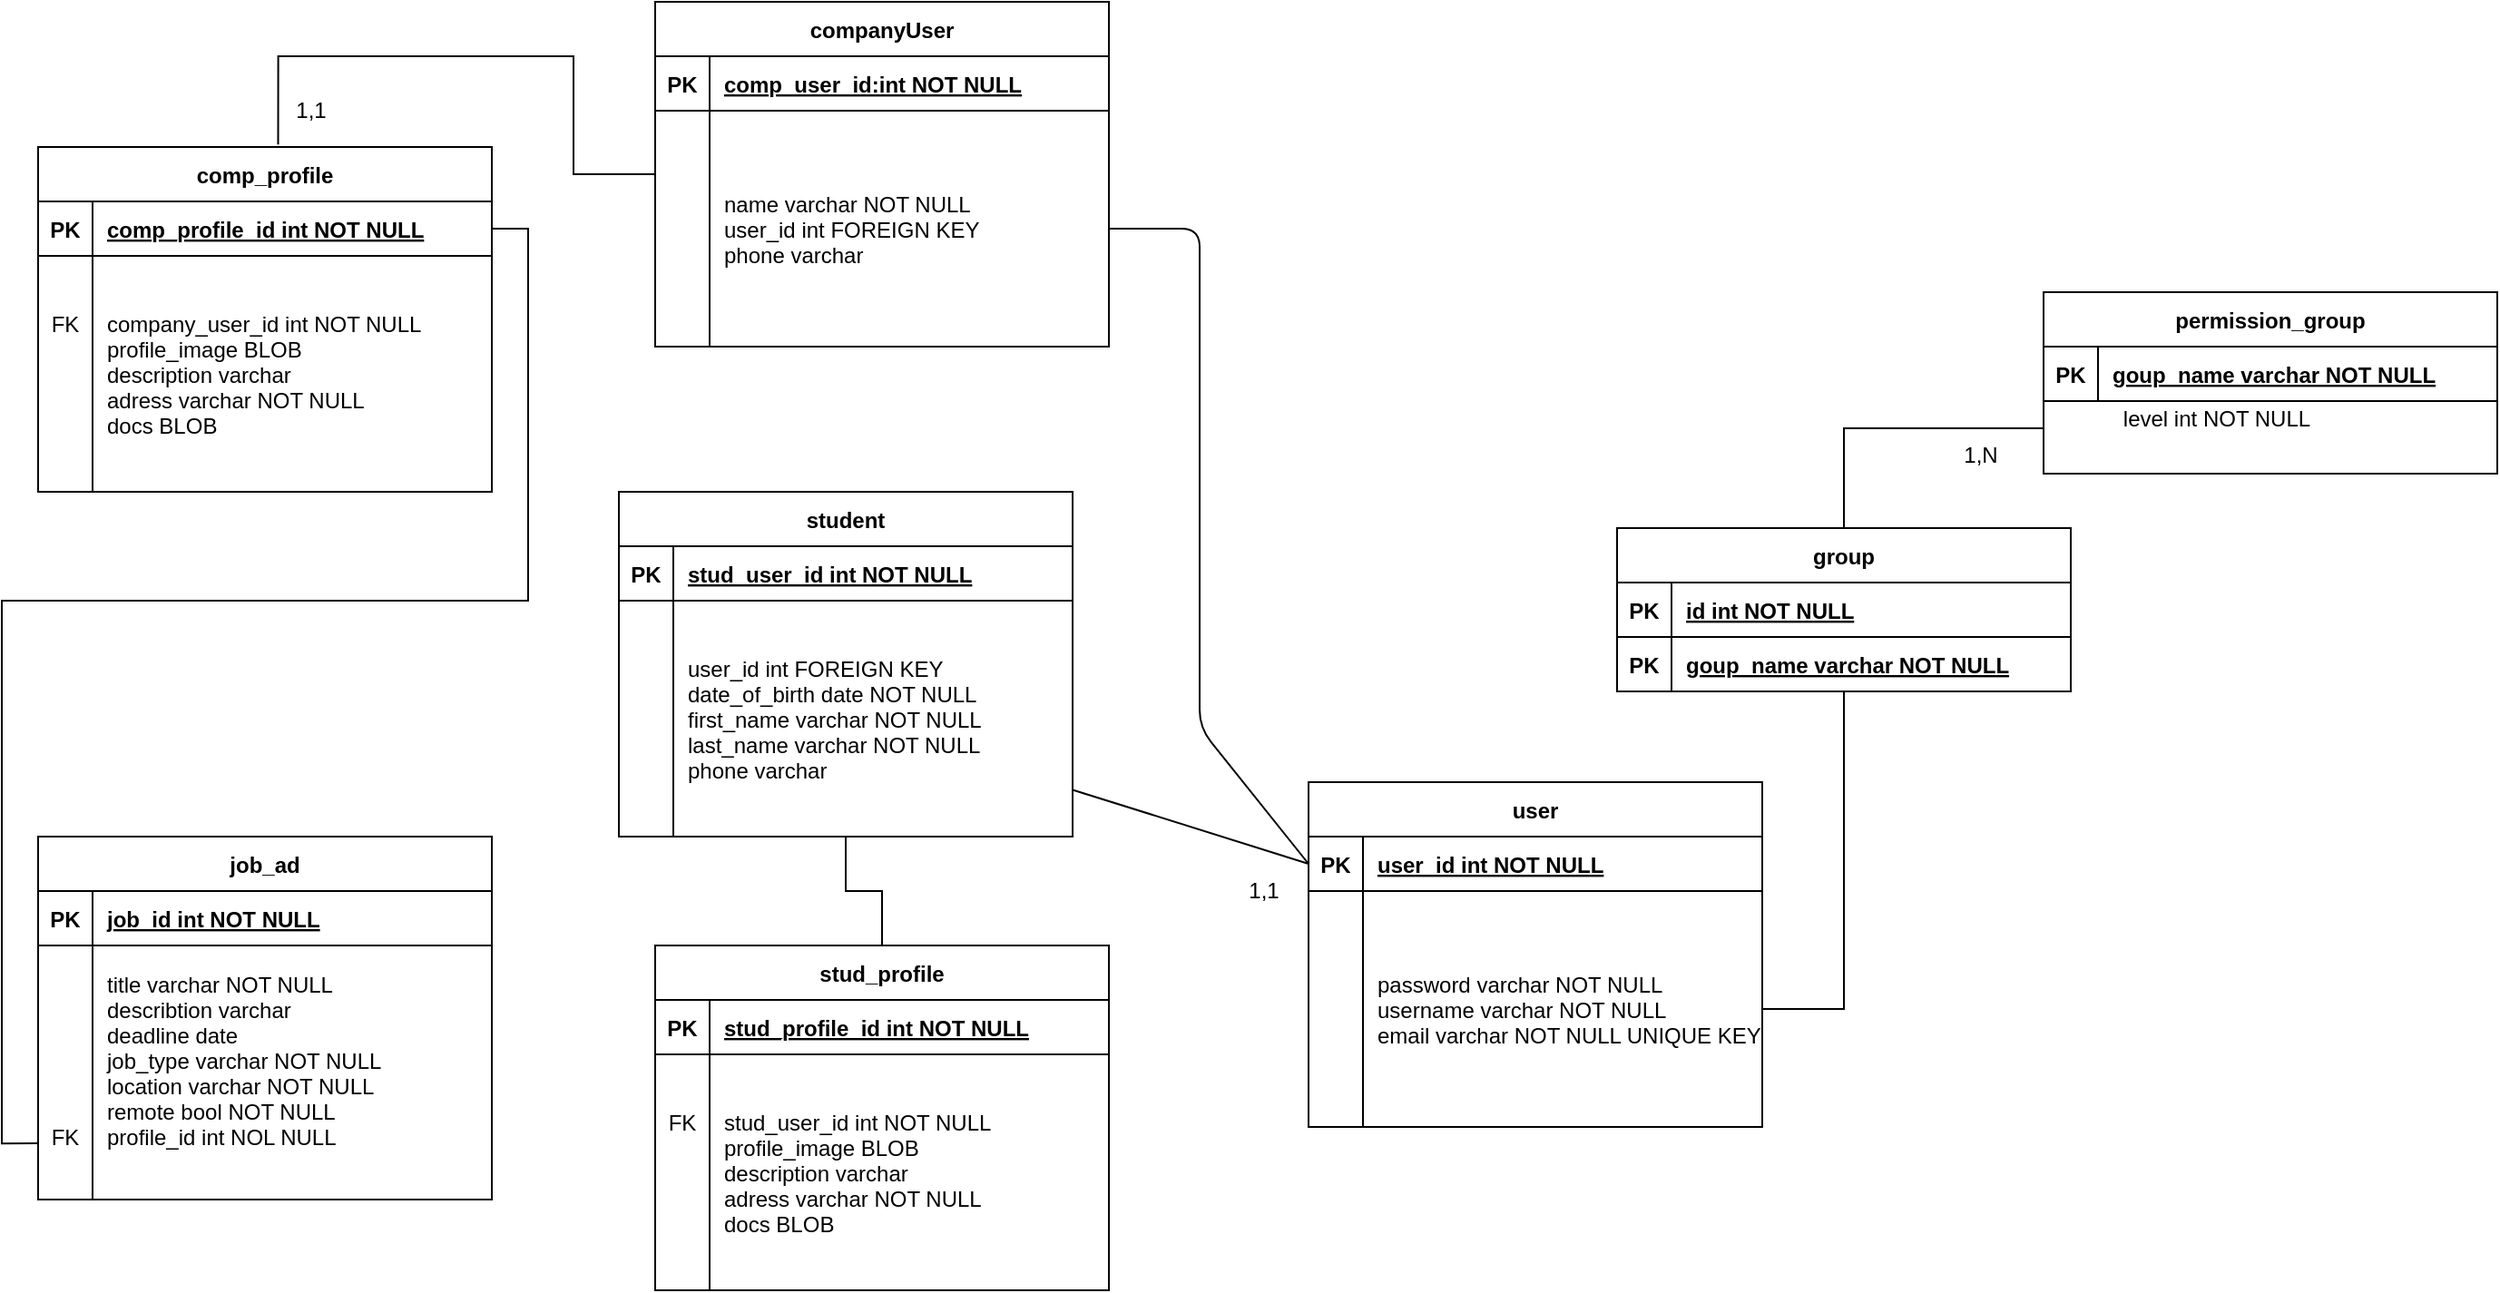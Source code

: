 <mxfile pages="2">
    <diagram id="R2lEEEUBdFMjLlhIrx00" name="Logisch">
        <mxGraphModel dx="2288" dy="626" grid="1" gridSize="10" guides="1" tooltips="1" connect="1" arrows="1" fold="1" page="1" pageScale="1" pageWidth="850" pageHeight="1100" math="0" shadow="0" extFonts="Permanent Marker^https://fonts.googleapis.com/css?family=Permanent+Marker">
            <root>
                <mxCell id="0"/>
                <mxCell id="1" parent="0"/>
                <mxCell id="C-vyLk0tnHw3VtMMgP7b-13" value="permission_group" style="shape=table;startSize=30;container=1;collapsible=1;childLayout=tableLayout;fixedRows=1;rowLines=0;fontStyle=1;align=center;resizeLast=1;" parent="1" vertex="1">
                    <mxGeometry x="475" y="190" width="250" height="100" as="geometry"/>
                </mxCell>
                <mxCell id="C-vyLk0tnHw3VtMMgP7b-14" value="" style="shape=partialRectangle;collapsible=0;dropTarget=0;pointerEvents=0;fillColor=none;points=[[0,0.5],[1,0.5]];portConstraint=eastwest;top=0;left=0;right=0;bottom=1;" parent="C-vyLk0tnHw3VtMMgP7b-13" vertex="1">
                    <mxGeometry y="30" width="250" height="30" as="geometry"/>
                </mxCell>
                <mxCell id="C-vyLk0tnHw3VtMMgP7b-15" value="PK" style="shape=partialRectangle;overflow=hidden;connectable=0;fillColor=none;top=0;left=0;bottom=0;right=0;fontStyle=1;" parent="C-vyLk0tnHw3VtMMgP7b-14" vertex="1">
                    <mxGeometry width="30" height="30" as="geometry">
                        <mxRectangle width="30" height="30" as="alternateBounds"/>
                    </mxGeometry>
                </mxCell>
                <mxCell id="C-vyLk0tnHw3VtMMgP7b-16" value="goup_name varchar NOT NULL" style="shape=partialRectangle;overflow=hidden;connectable=0;fillColor=none;top=0;left=0;bottom=0;right=0;align=left;spacingLeft=6;fontStyle=5;" parent="C-vyLk0tnHw3VtMMgP7b-14" vertex="1">
                    <mxGeometry x="30" width="220" height="30" as="geometry">
                        <mxRectangle width="220" height="30" as="alternateBounds"/>
                    </mxGeometry>
                </mxCell>
                <mxCell id="oCtHquc3aqy1SS7fhUfA-3" value="job_ad" style="shape=table;startSize=30;container=1;collapsible=1;childLayout=tableLayout;fixedRows=1;rowLines=0;fontStyle=1;align=center;resizeLast=1;" parent="1" vertex="1">
                    <mxGeometry x="-630" y="490" width="250" height="200" as="geometry"/>
                </mxCell>
                <mxCell id="oCtHquc3aqy1SS7fhUfA-4" value="" style="shape=partialRectangle;collapsible=0;dropTarget=0;pointerEvents=0;fillColor=none;points=[[0,0.5],[1,0.5]];portConstraint=eastwest;top=0;left=0;right=0;bottom=1;" parent="oCtHquc3aqy1SS7fhUfA-3" vertex="1">
                    <mxGeometry y="30" width="250" height="30" as="geometry"/>
                </mxCell>
                <mxCell id="oCtHquc3aqy1SS7fhUfA-5" value="PK" style="shape=partialRectangle;overflow=hidden;connectable=0;fillColor=none;top=0;left=0;bottom=0;right=0;fontStyle=1;" parent="oCtHquc3aqy1SS7fhUfA-4" vertex="1">
                    <mxGeometry width="30" height="30" as="geometry">
                        <mxRectangle width="30" height="30" as="alternateBounds"/>
                    </mxGeometry>
                </mxCell>
                <mxCell id="oCtHquc3aqy1SS7fhUfA-6" value="job_id int NOT NULL" style="shape=partialRectangle;overflow=hidden;connectable=0;fillColor=none;top=0;left=0;bottom=0;right=0;align=left;spacingLeft=6;fontStyle=5;" parent="oCtHquc3aqy1SS7fhUfA-4" vertex="1">
                    <mxGeometry x="30" width="220" height="30" as="geometry">
                        <mxRectangle width="220" height="30" as="alternateBounds"/>
                    </mxGeometry>
                </mxCell>
                <mxCell id="oCtHquc3aqy1SS7fhUfA-7" value="" style="shape=partialRectangle;collapsible=0;dropTarget=0;pointerEvents=0;fillColor=none;points=[[0,0.5],[1,0.5]];portConstraint=eastwest;top=0;left=0;right=0;bottom=0;" parent="oCtHquc3aqy1SS7fhUfA-3" vertex="1">
                    <mxGeometry y="60" width="250" height="140" as="geometry"/>
                </mxCell>
                <mxCell id="oCtHquc3aqy1SS7fhUfA-8" value="&#10;&#10;&#10;&#10;&#10;FK" style="shape=partialRectangle;overflow=hidden;connectable=0;fillColor=none;top=0;left=0;bottom=0;right=0;" parent="oCtHquc3aqy1SS7fhUfA-7" vertex="1">
                    <mxGeometry width="30" height="140" as="geometry">
                        <mxRectangle width="30" height="140" as="alternateBounds"/>
                    </mxGeometry>
                </mxCell>
                <mxCell id="oCtHquc3aqy1SS7fhUfA-9" value="title varchar NOT NULL&#10;describtion varchar&#10;deadline date&#10;job_type varchar NOT NULL&#10;location varchar NOT NULL&#10;remote bool NOT NULL&#10;profile_id int NOL NULL&#10;" style="shape=partialRectangle;overflow=hidden;connectable=0;fillColor=none;top=0;left=0;bottom=0;right=0;align=left;spacingLeft=6;" parent="oCtHquc3aqy1SS7fhUfA-7" vertex="1">
                    <mxGeometry x="30" width="220" height="140" as="geometry">
                        <mxRectangle width="220" height="140" as="alternateBounds"/>
                    </mxGeometry>
                </mxCell>
                <mxCell id="oCtHquc3aqy1SS7fhUfA-12" value="comp_profile" style="shape=table;startSize=30;container=1;collapsible=1;childLayout=tableLayout;fixedRows=1;rowLines=0;fontStyle=1;align=center;resizeLast=1;" parent="1" vertex="1">
                    <mxGeometry x="-630" y="110" width="250" height="190" as="geometry"/>
                </mxCell>
                <mxCell id="oCtHquc3aqy1SS7fhUfA-13" value="" style="shape=partialRectangle;collapsible=0;dropTarget=0;pointerEvents=0;fillColor=none;points=[[0,0.5],[1,0.5]];portConstraint=eastwest;top=0;left=0;right=0;bottom=1;" parent="oCtHquc3aqy1SS7fhUfA-12" vertex="1">
                    <mxGeometry y="30" width="250" height="30" as="geometry"/>
                </mxCell>
                <mxCell id="oCtHquc3aqy1SS7fhUfA-14" value="PK" style="shape=partialRectangle;overflow=hidden;connectable=0;fillColor=none;top=0;left=0;bottom=0;right=0;fontStyle=1;" parent="oCtHquc3aqy1SS7fhUfA-13" vertex="1">
                    <mxGeometry width="30" height="30" as="geometry">
                        <mxRectangle width="30" height="30" as="alternateBounds"/>
                    </mxGeometry>
                </mxCell>
                <mxCell id="oCtHquc3aqy1SS7fhUfA-15" value="comp_profile_id int NOT NULL" style="shape=partialRectangle;overflow=hidden;connectable=0;fillColor=none;top=0;left=0;bottom=0;right=0;align=left;spacingLeft=6;fontStyle=5;" parent="oCtHquc3aqy1SS7fhUfA-13" vertex="1">
                    <mxGeometry x="30" width="220" height="30" as="geometry">
                        <mxRectangle width="220" height="30" as="alternateBounds"/>
                    </mxGeometry>
                </mxCell>
                <mxCell id="oCtHquc3aqy1SS7fhUfA-16" value="" style="shape=partialRectangle;collapsible=0;dropTarget=0;pointerEvents=0;fillColor=none;points=[[0,0.5],[1,0.5]];portConstraint=eastwest;top=0;left=0;right=0;bottom=0;" parent="oCtHquc3aqy1SS7fhUfA-12" vertex="1">
                    <mxGeometry y="60" width="250" height="130" as="geometry"/>
                </mxCell>
                <mxCell id="oCtHquc3aqy1SS7fhUfA-17" value="FK&#10;&#10;&#10;&#10;" style="shape=partialRectangle;overflow=hidden;connectable=0;fillColor=none;top=0;left=0;bottom=0;right=0;" parent="oCtHquc3aqy1SS7fhUfA-16" vertex="1">
                    <mxGeometry width="30" height="130" as="geometry">
                        <mxRectangle width="30" height="130" as="alternateBounds"/>
                    </mxGeometry>
                </mxCell>
                <mxCell id="oCtHquc3aqy1SS7fhUfA-18" value="company_user_id int NOT NULL&#10;profile_image BLOB&#10;description varchar &#10;adress varchar NOT NULL&#10;docs BLOB" style="shape=partialRectangle;overflow=hidden;connectable=0;fillColor=none;top=0;left=0;bottom=0;right=0;align=left;spacingLeft=6;fontStyle=0" parent="oCtHquc3aqy1SS7fhUfA-16" vertex="1">
                    <mxGeometry x="30" width="220" height="130" as="geometry">
                        <mxRectangle width="220" height="130" as="alternateBounds"/>
                    </mxGeometry>
                </mxCell>
                <mxCell id="oCtHquc3aqy1SS7fhUfA-36" style="edgeStyle=orthogonalEdgeStyle;rounded=0;orthogonalLoop=1;jettySize=auto;html=1;entryX=-0.002;entryY=0.779;entryDx=0;entryDy=0;entryPerimeter=0;startArrow=none;startFill=0;endArrow=none;endFill=0;exitX=1;exitY=0.5;exitDx=0;exitDy=0;" parent="1" source="oCtHquc3aqy1SS7fhUfA-13" target="oCtHquc3aqy1SS7fhUfA-7" edge="1">
                    <mxGeometry relative="1" as="geometry"/>
                </mxCell>
                <mxCell id="5" value="level int NOT NULL" style="text;html=1;align=center;verticalAlign=middle;resizable=0;points=[];autosize=1;strokeColor=none;fillColor=none;" parent="1" vertex="1">
                    <mxGeometry x="510" y="250" width="120" height="20" as="geometry"/>
                </mxCell>
                <mxCell id="39" style="edgeStyle=orthogonalEdgeStyle;rounded=0;orthogonalLoop=1;jettySize=auto;html=1;endArrow=none;endFill=0;" parent="1" source="6" target="20" edge="1">
                    <mxGeometry relative="1" as="geometry"/>
                </mxCell>
                <mxCell id="6" value="student" style="shape=table;startSize=30;container=1;collapsible=1;childLayout=tableLayout;fixedRows=1;rowLines=0;fontStyle=1;align=center;resizeLast=1;" parent="1" vertex="1">
                    <mxGeometry x="-310" y="300" width="250" height="190" as="geometry"/>
                </mxCell>
                <mxCell id="7" value="" style="shape=partialRectangle;collapsible=0;dropTarget=0;pointerEvents=0;fillColor=none;points=[[0,0.5],[1,0.5]];portConstraint=eastwest;top=0;left=0;right=0;bottom=1;" parent="6" vertex="1">
                    <mxGeometry y="30" width="250" height="30" as="geometry"/>
                </mxCell>
                <mxCell id="8" value="PK" style="shape=partialRectangle;overflow=hidden;connectable=0;fillColor=none;top=0;left=0;bottom=0;right=0;fontStyle=1;" parent="7" vertex="1">
                    <mxGeometry width="30" height="30" as="geometry">
                        <mxRectangle width="30" height="30" as="alternateBounds"/>
                    </mxGeometry>
                </mxCell>
                <mxCell id="9" value="stud_user_id int NOT NULL" style="shape=partialRectangle;overflow=hidden;connectable=0;fillColor=none;top=0;left=0;bottom=0;right=0;align=left;spacingLeft=6;fontStyle=5;" parent="7" vertex="1">
                    <mxGeometry x="30" width="220" height="30" as="geometry">
                        <mxRectangle width="220" height="30" as="alternateBounds"/>
                    </mxGeometry>
                </mxCell>
                <mxCell id="10" value="" style="shape=partialRectangle;collapsible=0;dropTarget=0;pointerEvents=0;fillColor=none;points=[[0,0.5],[1,0.5]];portConstraint=eastwest;top=0;left=0;right=0;bottom=0;" parent="6" vertex="1">
                    <mxGeometry y="60" width="250" height="130" as="geometry"/>
                </mxCell>
                <mxCell id="11" value="" style="shape=partialRectangle;overflow=hidden;connectable=0;fillColor=none;top=0;left=0;bottom=0;right=0;" parent="10" vertex="1">
                    <mxGeometry width="30" height="130" as="geometry">
                        <mxRectangle width="30" height="130" as="alternateBounds"/>
                    </mxGeometry>
                </mxCell>
                <mxCell id="12" value="user_id int FOREIGN KEY&#10;date_of_birth date NOT NULL&#10;first_name varchar NOT NULL&#10;last_name varchar NOT NULL&#10;phone varchar" style="shape=partialRectangle;overflow=hidden;connectable=0;fillColor=none;top=0;left=0;bottom=0;right=0;align=left;spacingLeft=6;" parent="10" vertex="1">
                    <mxGeometry x="30" width="220" height="130" as="geometry">
                        <mxRectangle width="220" height="130" as="alternateBounds"/>
                    </mxGeometry>
                </mxCell>
                <mxCell id="40" style="edgeStyle=orthogonalEdgeStyle;rounded=0;orthogonalLoop=1;jettySize=auto;html=1;entryX=0.529;entryY=-0.007;entryDx=0;entryDy=0;entryPerimeter=0;endArrow=none;endFill=0;" parent="1" source="13" target="oCtHquc3aqy1SS7fhUfA-12" edge="1">
                    <mxGeometry relative="1" as="geometry">
                        <Array as="points">
                            <mxPoint x="-335" y="125"/>
                            <mxPoint x="-335" y="60"/>
                            <mxPoint x="-498" y="60"/>
                        </Array>
                    </mxGeometry>
                </mxCell>
                <mxCell id="13" value="companyUser" style="shape=table;startSize=30;container=1;collapsible=1;childLayout=tableLayout;fixedRows=1;rowLines=0;fontStyle=1;align=center;resizeLast=1;" parent="1" vertex="1">
                    <mxGeometry x="-290" y="30" width="250" height="190" as="geometry"/>
                </mxCell>
                <mxCell id="14" value="" style="shape=partialRectangle;collapsible=0;dropTarget=0;pointerEvents=0;fillColor=none;points=[[0,0.5],[1,0.5]];portConstraint=eastwest;top=0;left=0;right=0;bottom=1;" parent="13" vertex="1">
                    <mxGeometry y="30" width="250" height="30" as="geometry"/>
                </mxCell>
                <mxCell id="15" value="PK" style="shape=partialRectangle;overflow=hidden;connectable=0;fillColor=none;top=0;left=0;bottom=0;right=0;fontStyle=1;" parent="14" vertex="1">
                    <mxGeometry width="30" height="30" as="geometry">
                        <mxRectangle width="30" height="30" as="alternateBounds"/>
                    </mxGeometry>
                </mxCell>
                <mxCell id="16" value="comp_user_id:int NOT NULL" style="shape=partialRectangle;overflow=hidden;connectable=0;fillColor=none;top=0;left=0;bottom=0;right=0;align=left;spacingLeft=6;fontStyle=5;" parent="14" vertex="1">
                    <mxGeometry x="30" width="220" height="30" as="geometry">
                        <mxRectangle width="220" height="30" as="alternateBounds"/>
                    </mxGeometry>
                </mxCell>
                <mxCell id="17" value="" style="shape=partialRectangle;collapsible=0;dropTarget=0;pointerEvents=0;fillColor=none;points=[[0,0.5],[1,0.5]];portConstraint=eastwest;top=0;left=0;right=0;bottom=0;" parent="13" vertex="1">
                    <mxGeometry y="60" width="250" height="130" as="geometry"/>
                </mxCell>
                <mxCell id="18" value="" style="shape=partialRectangle;overflow=hidden;connectable=0;fillColor=none;top=0;left=0;bottom=0;right=0;" parent="17" vertex="1">
                    <mxGeometry width="30" height="130" as="geometry">
                        <mxRectangle width="30" height="130" as="alternateBounds"/>
                    </mxGeometry>
                </mxCell>
                <mxCell id="19" value="name varchar NOT NULL&#10;user_id int FOREIGN KEY&#10;phone varchar" style="shape=partialRectangle;overflow=hidden;connectable=0;fillColor=none;top=0;left=0;bottom=0;right=0;align=left;spacingLeft=6;" parent="17" vertex="1">
                    <mxGeometry x="30" width="220" height="130" as="geometry">
                        <mxRectangle width="220" height="130" as="alternateBounds"/>
                    </mxGeometry>
                </mxCell>
                <mxCell id="20" value="stud_profile" style="shape=table;startSize=30;container=1;collapsible=1;childLayout=tableLayout;fixedRows=1;rowLines=0;fontStyle=1;align=center;resizeLast=1;" parent="1" vertex="1">
                    <mxGeometry x="-290" y="550" width="250" height="190" as="geometry"/>
                </mxCell>
                <mxCell id="21" value="" style="shape=partialRectangle;collapsible=0;dropTarget=0;pointerEvents=0;fillColor=none;points=[[0,0.5],[1,0.5]];portConstraint=eastwest;top=0;left=0;right=0;bottom=1;" parent="20" vertex="1">
                    <mxGeometry y="30" width="250" height="30" as="geometry"/>
                </mxCell>
                <mxCell id="22" value="PK" style="shape=partialRectangle;overflow=hidden;connectable=0;fillColor=none;top=0;left=0;bottom=0;right=0;fontStyle=1;" parent="21" vertex="1">
                    <mxGeometry width="30" height="30" as="geometry">
                        <mxRectangle width="30" height="30" as="alternateBounds"/>
                    </mxGeometry>
                </mxCell>
                <mxCell id="23" value="stud_profile_id int NOT NULL" style="shape=partialRectangle;overflow=hidden;connectable=0;fillColor=none;top=0;left=0;bottom=0;right=0;align=left;spacingLeft=6;fontStyle=5;" parent="21" vertex="1">
                    <mxGeometry x="30" width="220" height="30" as="geometry">
                        <mxRectangle width="220" height="30" as="alternateBounds"/>
                    </mxGeometry>
                </mxCell>
                <mxCell id="24" value="" style="shape=partialRectangle;collapsible=0;dropTarget=0;pointerEvents=0;fillColor=none;points=[[0,0.5],[1,0.5]];portConstraint=eastwest;top=0;left=0;right=0;bottom=0;" parent="20" vertex="1">
                    <mxGeometry y="60" width="250" height="130" as="geometry"/>
                </mxCell>
                <mxCell id="25" value="FK&#10;&#10;&#10;&#10;" style="shape=partialRectangle;overflow=hidden;connectable=0;fillColor=none;top=0;left=0;bottom=0;right=0;" parent="24" vertex="1">
                    <mxGeometry width="30" height="130" as="geometry">
                        <mxRectangle width="30" height="130" as="alternateBounds"/>
                    </mxGeometry>
                </mxCell>
                <mxCell id="26" value="stud_user_id int NOT NULL&#10;profile_image BLOB&#10;description varchar &#10;adress varchar NOT NULL&#10;docs BLOB" style="shape=partialRectangle;overflow=hidden;connectable=0;fillColor=none;top=0;left=0;bottom=0;right=0;align=left;spacingLeft=6;" parent="24" vertex="1">
                    <mxGeometry x="30" width="220" height="130" as="geometry">
                        <mxRectangle width="220" height="130" as="alternateBounds"/>
                    </mxGeometry>
                </mxCell>
                <mxCell id="35" style="edgeStyle=orthogonalEdgeStyle;rounded=0;orthogonalLoop=1;jettySize=auto;html=1;entryX=0;entryY=0.75;entryDx=0;entryDy=0;endArrow=none;endFill=0;" parent="1" source="27" target="C-vyLk0tnHw3VtMMgP7b-13" edge="1">
                    <mxGeometry relative="1" as="geometry"/>
                </mxCell>
                <mxCell id="36" style="edgeStyle=orthogonalEdgeStyle;rounded=0;orthogonalLoop=1;jettySize=auto;html=1;endArrow=none;endFill=0;entryX=1;entryY=0.5;entryDx=0;entryDy=0;" parent="1" source="27" target="y5CUCEXgKgvH5bJ2dIs5-45" edge="1">
                    <mxGeometry relative="1" as="geometry"/>
                </mxCell>
                <mxCell id="27" value="group" style="shape=table;startSize=30;container=1;collapsible=1;childLayout=tableLayout;fixedRows=1;rowLines=0;fontStyle=1;align=center;resizeLast=1;" parent="1" vertex="1">
                    <mxGeometry x="240" y="320" width="250" height="90" as="geometry"/>
                </mxCell>
                <mxCell id="28" value="" style="shape=partialRectangle;collapsible=0;dropTarget=0;pointerEvents=0;fillColor=none;points=[[0,0.5],[1,0.5]];portConstraint=eastwest;top=0;left=0;right=0;bottom=1;" parent="27" vertex="1">
                    <mxGeometry y="30" width="250" height="30" as="geometry"/>
                </mxCell>
                <mxCell id="29" value="PK" style="shape=partialRectangle;overflow=hidden;connectable=0;fillColor=none;top=0;left=0;bottom=0;right=0;fontStyle=1;" parent="28" vertex="1">
                    <mxGeometry width="30" height="30" as="geometry">
                        <mxRectangle width="30" height="30" as="alternateBounds"/>
                    </mxGeometry>
                </mxCell>
                <mxCell id="30" value="id int NOT NULL" style="shape=partialRectangle;overflow=hidden;connectable=0;fillColor=none;top=0;left=0;bottom=0;right=0;align=left;spacingLeft=6;fontStyle=5;" parent="28" vertex="1">
                    <mxGeometry x="30" width="220" height="30" as="geometry">
                        <mxRectangle width="220" height="30" as="alternateBounds"/>
                    </mxGeometry>
                </mxCell>
                <mxCell id="31" value="" style="shape=partialRectangle;collapsible=0;dropTarget=0;pointerEvents=0;fillColor=none;points=[[0,0.5],[1,0.5]];portConstraint=eastwest;top=0;left=0;right=0;bottom=0;" parent="27" vertex="1">
                    <mxGeometry y="60" width="250" height="30" as="geometry"/>
                </mxCell>
                <mxCell id="32" value="PK" style="shape=partialRectangle;overflow=hidden;connectable=0;fillColor=none;top=0;left=0;bottom=0;right=0;fontStyle=1" parent="31" vertex="1">
                    <mxGeometry width="30" height="30" as="geometry">
                        <mxRectangle width="30" height="30" as="alternateBounds"/>
                    </mxGeometry>
                </mxCell>
                <mxCell id="33" value="goup_name varchar NOT NULL" style="shape=partialRectangle;overflow=hidden;connectable=0;fillColor=none;top=0;left=0;bottom=0;right=0;align=left;spacingLeft=6;fontStyle=5" parent="31" vertex="1">
                    <mxGeometry x="30" width="220" height="30" as="geometry">
                        <mxRectangle width="220" height="30" as="alternateBounds"/>
                    </mxGeometry>
                </mxCell>
                <mxCell id="37" value="1,1" style="text;html=1;align=center;verticalAlign=middle;resizable=0;points=[];autosize=1;strokeColor=none;fillColor=none;" parent="1" vertex="1">
                    <mxGeometry x="30" y="510" width="30" height="20" as="geometry"/>
                </mxCell>
                <mxCell id="38" value="1,N" style="text;html=1;align=center;verticalAlign=middle;resizable=0;points=[];autosize=1;strokeColor=none;fillColor=none;" parent="1" vertex="1">
                    <mxGeometry x="425" y="270" width="30" height="20" as="geometry"/>
                </mxCell>
                <mxCell id="y5CUCEXgKgvH5bJ2dIs5-40" value="1,1" style="text;html=1;align=center;verticalAlign=middle;resizable=0;points=[];autosize=1;strokeColor=none;fillColor=none;" vertex="1" parent="1">
                    <mxGeometry x="-495" y="80" width="30" height="20" as="geometry"/>
                </mxCell>
                <mxCell id="y5CUCEXgKgvH5bJ2dIs5-41" value="user" style="shape=table;startSize=30;container=1;collapsible=1;childLayout=tableLayout;fixedRows=1;rowLines=0;fontStyle=1;align=center;resizeLast=1;" vertex="1" parent="1">
                    <mxGeometry x="70" y="460" width="250" height="190" as="geometry"/>
                </mxCell>
                <mxCell id="y5CUCEXgKgvH5bJ2dIs5-42" value="" style="shape=partialRectangle;collapsible=0;dropTarget=0;pointerEvents=0;fillColor=none;points=[[0,0.5],[1,0.5]];portConstraint=eastwest;top=0;left=0;right=0;bottom=1;" vertex="1" parent="y5CUCEXgKgvH5bJ2dIs5-41">
                    <mxGeometry y="30" width="250" height="30" as="geometry"/>
                </mxCell>
                <mxCell id="y5CUCEXgKgvH5bJ2dIs5-43" value="PK" style="shape=partialRectangle;overflow=hidden;connectable=0;fillColor=none;top=0;left=0;bottom=0;right=0;fontStyle=1;" vertex="1" parent="y5CUCEXgKgvH5bJ2dIs5-42">
                    <mxGeometry width="30" height="30" as="geometry">
                        <mxRectangle width="30" height="30" as="alternateBounds"/>
                    </mxGeometry>
                </mxCell>
                <mxCell id="y5CUCEXgKgvH5bJ2dIs5-44" value="user_id int NOT NULL" style="shape=partialRectangle;overflow=hidden;connectable=0;fillColor=none;top=0;left=0;bottom=0;right=0;align=left;spacingLeft=6;fontStyle=5;" vertex="1" parent="y5CUCEXgKgvH5bJ2dIs5-42">
                    <mxGeometry x="30" width="220" height="30" as="geometry">
                        <mxRectangle width="220" height="30" as="alternateBounds"/>
                    </mxGeometry>
                </mxCell>
                <mxCell id="y5CUCEXgKgvH5bJ2dIs5-45" value="" style="shape=partialRectangle;collapsible=0;dropTarget=0;pointerEvents=0;fillColor=none;points=[[0,0.5],[1,0.5]];portConstraint=eastwest;top=0;left=0;right=0;bottom=0;" vertex="1" parent="y5CUCEXgKgvH5bJ2dIs5-41">
                    <mxGeometry y="60" width="250" height="130" as="geometry"/>
                </mxCell>
                <mxCell id="y5CUCEXgKgvH5bJ2dIs5-46" value="" style="shape=partialRectangle;overflow=hidden;connectable=0;fillColor=none;top=0;left=0;bottom=0;right=0;" vertex="1" parent="y5CUCEXgKgvH5bJ2dIs5-45">
                    <mxGeometry width="30" height="130" as="geometry">
                        <mxRectangle width="30" height="130" as="alternateBounds"/>
                    </mxGeometry>
                </mxCell>
                <mxCell id="y5CUCEXgKgvH5bJ2dIs5-47" value="password varchar NOT NULL&#10;username varchar NOT NULL&#10;email varchar NOT NULL UNIQUE KEY" style="shape=partialRectangle;overflow=hidden;connectable=0;fillColor=none;top=0;left=0;bottom=0;right=0;align=left;spacingLeft=6;" vertex="1" parent="y5CUCEXgKgvH5bJ2dIs5-45">
                    <mxGeometry x="30" width="220" height="130" as="geometry">
                        <mxRectangle width="220" height="130" as="alternateBounds"/>
                    </mxGeometry>
                </mxCell>
                <mxCell id="y5CUCEXgKgvH5bJ2dIs5-49" style="edgeStyle=none;html=1;entryX=0;entryY=0.5;entryDx=0;entryDy=0;endArrow=none;endFill=0;" edge="1" parent="1" source="10" target="y5CUCEXgKgvH5bJ2dIs5-42">
                    <mxGeometry relative="1" as="geometry"/>
                </mxCell>
                <mxCell id="y5CUCEXgKgvH5bJ2dIs5-50" style="edgeStyle=none;html=1;entryX=0;entryY=0.5;entryDx=0;entryDy=0;endArrow=none;endFill=0;exitX=1;exitY=0.5;exitDx=0;exitDy=0;" edge="1" parent="1" source="17" target="y5CUCEXgKgvH5bJ2dIs5-42">
                    <mxGeometry relative="1" as="geometry">
                        <Array as="points">
                            <mxPoint x="10" y="155"/>
                            <mxPoint x="10" y="430"/>
                        </Array>
                    </mxGeometry>
                </mxCell>
            </root>
        </mxGraphModel>
    </diagram>
    <diagram id="V4uwi5X2ksBb3gP0lLI-" name="Semantisch">
        <mxGraphModel dx="1726" dy="751" grid="1" gridSize="10" guides="1" tooltips="1" connect="1" arrows="1" fold="1" page="1" pageScale="1" pageWidth="850" pageHeight="1100" math="0" shadow="0">
            <root>
                <mxCell id="nWNUjF1E9qa1LFOPbgsn-0"/>
                <mxCell id="nWNUjF1E9qa1LFOPbgsn-1" parent="nWNUjF1E9qa1LFOPbgsn-0"/>
                <mxCell id="nWNUjF1E9qa1LFOPbgsn-2" style="edgeStyle=orthogonalEdgeStyle;rounded=0;orthogonalLoop=1;jettySize=auto;html=1;entryX=0;entryY=0.25;entryDx=0;entryDy=0;fontSize=12;endArrow=none;endFill=0;" parent="nWNUjF1E9qa1LFOPbgsn-1" source="nWNUjF1E9qa1LFOPbgsn-3" target="nWNUjF1E9qa1LFOPbgsn-23" edge="1">
                    <mxGeometry relative="1" as="geometry"/>
                </mxCell>
                <mxCell id="nWNUjF1E9qa1LFOPbgsn-3" value="hat_PermissionGroup" style="shape=rhombus;perimeter=rhombusPerimeter;whiteSpace=wrap;html=1;align=center;" parent="nWNUjF1E9qa1LFOPbgsn-1" vertex="1">
                    <mxGeometry x="600" y="280" width="160" height="60" as="geometry"/>
                </mxCell>
                <mxCell id="nWNUjF1E9qa1LFOPbgsn-4" style="edgeStyle=orthogonalEdgeStyle;rounded=0;orthogonalLoop=1;jettySize=auto;html=1;entryX=0;entryY=0.5;entryDx=0;entryDy=0;fontSize=12;endArrow=none;endFill=0;" parent="nWNUjF1E9qa1LFOPbgsn-1" source="nWNUjF1E9qa1LFOPbgsn-5" target="nWNUjF1E9qa1LFOPbgsn-27" edge="1">
                    <mxGeometry relative="1" as="geometry"/>
                </mxCell>
                <mxCell id="nWNUjF1E9qa1LFOPbgsn-5" value="User" style="swimlane;fontStyle=0;childLayout=stackLayout;horizontal=1;startSize=26;horizontalStack=0;resizeParent=1;resizeParentMax=0;resizeLast=0;collapsible=1;marginBottom=0;align=center;fontSize=14;" parent="nWNUjF1E9qa1LFOPbgsn-1" vertex="1">
                    <mxGeometry x="380" y="220" width="160" height="296" as="geometry"/>
                </mxCell>
                <mxCell id="nWNUjF1E9qa1LFOPbgsn-6" value="user_id: int" style="text;strokeColor=none;fillColor=none;spacingLeft=4;spacingRight=4;overflow=hidden;rotatable=0;points=[[0,0.5],[1,0.5]];portConstraint=eastwest;fontSize=12;fontStyle=4" parent="nWNUjF1E9qa1LFOPbgsn-5" vertex="1">
                    <mxGeometry y="26" width="160" height="30" as="geometry"/>
                </mxCell>
                <mxCell id="nWNUjF1E9qa1LFOPbgsn-7" value="date_of_birth: date" style="text;strokeColor=none;fillColor=none;spacingLeft=4;spacingRight=4;overflow=hidden;rotatable=0;points=[[0,0.5],[1,0.5]];portConstraint=eastwest;fontSize=12;" parent="nWNUjF1E9qa1LFOPbgsn-5" vertex="1">
                    <mxGeometry y="56" width="160" height="30" as="geometry"/>
                </mxCell>
                <mxCell id="nWNUjF1E9qa1LFOPbgsn-8" value="first_name: varchar&#10;" style="text;strokeColor=none;fillColor=none;spacingLeft=4;spacingRight=4;overflow=hidden;rotatable=0;points=[[0,0.5],[1,0.5]];portConstraint=eastwest;fontSize=12;" parent="nWNUjF1E9qa1LFOPbgsn-5" vertex="1">
                    <mxGeometry y="86" width="160" height="30" as="geometry"/>
                </mxCell>
                <mxCell id="nWNUjF1E9qa1LFOPbgsn-9" value="last_name: varchar&#10;" style="text;strokeColor=none;fillColor=none;spacingLeft=4;spacingRight=4;overflow=hidden;rotatable=0;points=[[0,0.5],[1,0.5]];portConstraint=eastwest;fontSize=12;" parent="nWNUjF1E9qa1LFOPbgsn-5" vertex="1">
                    <mxGeometry y="116" width="160" height="30" as="geometry"/>
                </mxCell>
                <mxCell id="nWNUjF1E9qa1LFOPbgsn-10" value="email: varchar" style="text;strokeColor=none;fillColor=none;spacingLeft=4;spacingRight=4;overflow=hidden;rotatable=0;points=[[0,0.5],[1,0.5]];portConstraint=eastwest;fontSize=12;" parent="nWNUjF1E9qa1LFOPbgsn-5" vertex="1">
                    <mxGeometry y="146" width="160" height="30" as="geometry"/>
                </mxCell>
                <mxCell id="nWNUjF1E9qa1LFOPbgsn-11" value="occupation: varchar" style="text;strokeColor=none;fillColor=none;spacingLeft=4;spacingRight=4;overflow=hidden;rotatable=0;points=[[0,0.5],[1,0.5]];portConstraint=eastwest;fontSize=12;" parent="nWNUjF1E9qa1LFOPbgsn-5" vertex="1">
                    <mxGeometry y="176" width="160" height="30" as="geometry"/>
                </mxCell>
                <mxCell id="nWNUjF1E9qa1LFOPbgsn-12" value="password: varchar" style="text;strokeColor=none;fillColor=none;spacingLeft=4;spacingRight=4;overflow=hidden;rotatable=0;points=[[0,0.5],[1,0.5]];portConstraint=eastwest;fontSize=12;" parent="nWNUjF1E9qa1LFOPbgsn-5" vertex="1">
                    <mxGeometry y="206" width="160" height="30" as="geometry"/>
                </mxCell>
                <mxCell id="nWNUjF1E9qa1LFOPbgsn-13" value="phone: varchar" style="text;strokeColor=none;fillColor=none;spacingLeft=4;spacingRight=4;overflow=hidden;rotatable=0;points=[[0,0.5],[1,0.5]];portConstraint=eastwest;fontSize=12;" parent="nWNUjF1E9qa1LFOPbgsn-5" vertex="1">
                    <mxGeometry y="236" width="160" height="30" as="geometry"/>
                </mxCell>
                <mxCell id="nWNUjF1E9qa1LFOPbgsn-14" value="username: varchar" style="text;strokeColor=none;fillColor=none;spacingLeft=4;spacingRight=4;overflow=hidden;rotatable=0;points=[[0,0.5],[1,0.5]];portConstraint=eastwest;fontSize=12;" parent="nWNUjF1E9qa1LFOPbgsn-5" vertex="1">
                    <mxGeometry y="266" width="160" height="30" as="geometry"/>
                </mxCell>
                <mxCell id="nWNUjF1E9qa1LFOPbgsn-15" style="edgeStyle=orthogonalEdgeStyle;rounded=0;orthogonalLoop=1;jettySize=auto;html=1;exitX=0.5;exitY=0;exitDx=0;exitDy=0;fontSize=12;endArrow=none;endFill=0;entryX=1;entryY=0.5;entryDx=0;entryDy=0;" parent="nWNUjF1E9qa1LFOPbgsn-1" source="nWNUjF1E9qa1LFOPbgsn-17" target="nWNUjF1E9qa1LFOPbgsn-27" edge="1">
                    <mxGeometry relative="1" as="geometry">
                        <mxPoint x="690.0" y="490.0" as="targetPoint"/>
                    </mxGeometry>
                </mxCell>
                <mxCell id="nWNUjF1E9qa1LFOPbgsn-16" style="rounded=0;orthogonalLoop=1;jettySize=auto;html=1;entryX=0.5;entryY=0;entryDx=0;entryDy=0;fontSize=12;endArrow=none;endFill=0;exitX=1;exitY=0.5;exitDx=0;exitDy=0;" parent="nWNUjF1E9qa1LFOPbgsn-1" source="_hUGstiEGrMV31taHmQH-15" target="nWNUjF1E9qa1LFOPbgsn-39" edge="1">
                    <mxGeometry relative="1" as="geometry">
                        <Array as="points">
                            <mxPoint x="1310" y="563"/>
                        </Array>
                    </mxGeometry>
                </mxCell>
                <mxCell id="_hUGstiEGrMV31taHmQH-17" style="edgeStyle=orthogonalEdgeStyle;rounded=0;orthogonalLoop=1;jettySize=auto;html=1;entryX=1;entryY=0.5;entryDx=0;entryDy=0;endArrow=none;endFill=0;" parent="nWNUjF1E9qa1LFOPbgsn-1" source="nWNUjF1E9qa1LFOPbgsn-17" target="_hUGstiEGrMV31taHmQH-9" edge="1">
                    <mxGeometry relative="1" as="geometry"/>
                </mxCell>
                <mxCell id="nWNUjF1E9qa1LFOPbgsn-17" value="Profile" style="swimlane;fontStyle=0;childLayout=stackLayout;horizontal=1;startSize=26;horizontalStack=0;resizeParent=1;resizeParentMax=0;resizeLast=0;collapsible=1;marginBottom=0;align=center;fontSize=14;" parent="nWNUjF1E9qa1LFOPbgsn-1" vertex="1">
                    <mxGeometry x="620" y="600" width="160" height="176" as="geometry"/>
                </mxCell>
                <mxCell id="nWNUjF1E9qa1LFOPbgsn-18" value="profile_id: int" style="text;strokeColor=none;fillColor=none;spacingLeft=4;spacingRight=4;overflow=hidden;rotatable=0;points=[[0,0.5],[1,0.5]];portConstraint=eastwest;fontSize=12;fontStyle=4" parent="nWNUjF1E9qa1LFOPbgsn-17" vertex="1">
                    <mxGeometry y="26" width="160" height="30" as="geometry"/>
                </mxCell>
                <mxCell id="nWNUjF1E9qa1LFOPbgsn-19" value="proifle_image: BLOB" style="text;strokeColor=none;fillColor=none;spacingLeft=4;spacingRight=4;overflow=hidden;rotatable=0;points=[[0,0.5],[1,0.5]];portConstraint=eastwest;fontSize=12;" parent="nWNUjF1E9qa1LFOPbgsn-17" vertex="1">
                    <mxGeometry y="56" width="160" height="30" as="geometry"/>
                </mxCell>
                <mxCell id="nWNUjF1E9qa1LFOPbgsn-20" value="description: varchar" style="text;strokeColor=none;fillColor=none;spacingLeft=4;spacingRight=4;overflow=hidden;rotatable=0;points=[[0,0.5],[1,0.5]];portConstraint=eastwest;fontSize=12;" parent="nWNUjF1E9qa1LFOPbgsn-17" vertex="1">
                    <mxGeometry y="86" width="160" height="30" as="geometry"/>
                </mxCell>
                <mxCell id="nWNUjF1E9qa1LFOPbgsn-21" value="adress: varchar" style="text;strokeColor=none;fillColor=none;spacingLeft=4;spacingRight=4;overflow=hidden;rotatable=0;points=[[0,0.5],[1,0.5]];portConstraint=eastwest;fontSize=12;" parent="nWNUjF1E9qa1LFOPbgsn-17" vertex="1">
                    <mxGeometry y="116" width="160" height="30" as="geometry"/>
                </mxCell>
                <mxCell id="nWNUjF1E9qa1LFOPbgsn-22" value="docs: BLOB" style="text;strokeColor=none;fillColor=none;spacingLeft=4;spacingRight=4;overflow=hidden;rotatable=0;points=[[0,0.5],[1,0.5]];portConstraint=eastwest;fontSize=12;" parent="nWNUjF1E9qa1LFOPbgsn-17" vertex="1">
                    <mxGeometry y="146" width="160" height="30" as="geometry"/>
                </mxCell>
                <mxCell id="nWNUjF1E9qa1LFOPbgsn-23" value="PermissionGroup" style="swimlane;fontStyle=0;childLayout=stackLayout;horizontal=1;startSize=26;horizontalStack=0;resizeParent=1;resizeParentMax=0;resizeLast=0;collapsible=1;marginBottom=0;align=center;fontSize=14;" parent="nWNUjF1E9qa1LFOPbgsn-1" vertex="1">
                    <mxGeometry x="860" y="224" width="160" height="86" as="geometry"/>
                </mxCell>
                <mxCell id="nWNUjF1E9qa1LFOPbgsn-24" value="group_name: varchar" style="text;strokeColor=none;fillColor=none;spacingLeft=4;spacingRight=4;overflow=hidden;rotatable=0;points=[[0,0.5],[1,0.5]];portConstraint=eastwest;fontSize=12;fontStyle=4" parent="nWNUjF1E9qa1LFOPbgsn-23" vertex="1">
                    <mxGeometry y="26" width="160" height="30" as="geometry"/>
                </mxCell>
                <mxCell id="nWNUjF1E9qa1LFOPbgsn-25" value="level: int" style="text;strokeColor=none;fillColor=none;spacingLeft=4;spacingRight=4;overflow=hidden;rotatable=0;points=[[0,0.5],[1,0.5]];portConstraint=eastwest;fontSize=12;" parent="nWNUjF1E9qa1LFOPbgsn-23" vertex="1">
                    <mxGeometry y="56" width="160" height="30" as="geometry"/>
                </mxCell>
                <mxCell id="nWNUjF1E9qa1LFOPbgsn-26" style="edgeStyle=orthogonalEdgeStyle;rounded=0;orthogonalLoop=1;jettySize=auto;html=1;entryX=0;entryY=0.5;entryDx=0;entryDy=0;fontSize=12;endArrow=none;endFill=0;" parent="nWNUjF1E9qa1LFOPbgsn-1" source="nWNUjF1E9qa1LFOPbgsn-6" target="nWNUjF1E9qa1LFOPbgsn-3" edge="1">
                    <mxGeometry relative="1" as="geometry"/>
                </mxCell>
                <mxCell id="nWNUjF1E9qa1LFOPbgsn-27" value="Benutzer_hat_Profil" style="shape=rhombus;perimeter=rhombusPerimeter;whiteSpace=wrap;html=1;align=center;fontSize=12;" parent="nWNUjF1E9qa1LFOPbgsn-1" vertex="1">
                    <mxGeometry x="620" y="420" width="160" height="66" as="geometry"/>
                </mxCell>
                <mxCell id="nWNUjF1E9qa1LFOPbgsn-28" value="0,1" style="text;html=1;align=center;verticalAlign=middle;resizable=0;points=[];autosize=1;strokeColor=none;fillColor=none;fontSize=12;" parent="nWNUjF1E9qa1LFOPbgsn-1" vertex="1">
                    <mxGeometry x="580" y="370" width="30" height="20" as="geometry"/>
                </mxCell>
                <mxCell id="nWNUjF1E9qa1LFOPbgsn-29" value="1,1" style="text;html=1;align=center;verticalAlign=middle;resizable=0;points=[];autosize=1;strokeColor=none;fillColor=none;fontSize=12;" parent="nWNUjF1E9qa1LFOPbgsn-1" vertex="1">
                    <mxGeometry x="705" y="570" width="30" height="20" as="geometry"/>
                </mxCell>
                <mxCell id="nWNUjF1E9qa1LFOPbgsn-30" style="rounded=0;orthogonalLoop=1;jettySize=auto;html=1;entryX=0.5;entryY=1;entryDx=0;entryDy=0;fontSize=12;endArrow=none;endFill=0;" parent="nWNUjF1E9qa1LFOPbgsn-1" source="nWNUjF1E9qa1LFOPbgsn-31" target="nWNUjF1E9qa1LFOPbgsn-39" edge="1">
                    <mxGeometry relative="1" as="geometry"/>
                </mxCell>
                <mxCell id="nWNUjF1E9qa1LFOPbgsn-31" value="JobAd" style="swimlane;fontStyle=0;childLayout=stackLayout;horizontal=1;startSize=26;horizontalStack=0;resizeParent=1;resizeParentMax=0;resizeLast=0;collapsible=1;marginBottom=0;align=center;fontSize=14;" parent="nWNUjF1E9qa1LFOPbgsn-1" vertex="1">
                    <mxGeometry x="1010" y="790" width="160" height="236" as="geometry"/>
                </mxCell>
                <mxCell id="nWNUjF1E9qa1LFOPbgsn-32" value="job_id: int" style="text;strokeColor=none;fillColor=none;spacingLeft=4;spacingRight=4;overflow=hidden;rotatable=0;points=[[0,0.5],[1,0.5]];portConstraint=eastwest;fontSize=12;fontStyle=4" parent="nWNUjF1E9qa1LFOPbgsn-31" vertex="1">
                    <mxGeometry y="26" width="160" height="30" as="geometry"/>
                </mxCell>
                <mxCell id="nWNUjF1E9qa1LFOPbgsn-33" value="title: varchar" style="text;strokeColor=none;fillColor=none;spacingLeft=4;spacingRight=4;overflow=hidden;rotatable=0;points=[[0,0.5],[1,0.5]];portConstraint=eastwest;fontSize=12;" parent="nWNUjF1E9qa1LFOPbgsn-31" vertex="1">
                    <mxGeometry y="56" width="160" height="30" as="geometry"/>
                </mxCell>
                <mxCell id="nWNUjF1E9qa1LFOPbgsn-34" value="description: varchar" style="text;strokeColor=none;fillColor=none;spacingLeft=4;spacingRight=4;overflow=hidden;rotatable=0;points=[[0,0.5],[1,0.5]];portConstraint=eastwest;fontSize=12;" parent="nWNUjF1E9qa1LFOPbgsn-31" vertex="1">
                    <mxGeometry y="86" width="160" height="30" as="geometry"/>
                </mxCell>
                <mxCell id="nWNUjF1E9qa1LFOPbgsn-35" value="deadline: date" style="text;strokeColor=none;fillColor=none;spacingLeft=4;spacingRight=4;overflow=hidden;rotatable=0;points=[[0,0.5],[1,0.5]];portConstraint=eastwest;fontSize=12;" parent="nWNUjF1E9qa1LFOPbgsn-31" vertex="1">
                    <mxGeometry y="116" width="160" height="30" as="geometry"/>
                </mxCell>
                <mxCell id="nWNUjF1E9qa1LFOPbgsn-36" value="job_type: varchar" style="text;strokeColor=none;fillColor=none;spacingLeft=4;spacingRight=4;overflow=hidden;rotatable=0;points=[[0,0.5],[1,0.5]];portConstraint=eastwest;fontSize=12;" parent="nWNUjF1E9qa1LFOPbgsn-31" vertex="1">
                    <mxGeometry y="146" width="160" height="30" as="geometry"/>
                </mxCell>
                <mxCell id="nWNUjF1E9qa1LFOPbgsn-37" value="location: varchar" style="text;strokeColor=none;fillColor=none;spacingLeft=4;spacingRight=4;overflow=hidden;rotatable=0;points=[[0,0.5],[1,0.5]];portConstraint=eastwest;fontSize=12;" parent="nWNUjF1E9qa1LFOPbgsn-31" vertex="1">
                    <mxGeometry y="176" width="160" height="30" as="geometry"/>
                </mxCell>
                <mxCell id="nWNUjF1E9qa1LFOPbgsn-38" value="remote: bool" style="text;strokeColor=none;fillColor=none;spacingLeft=4;spacingRight=4;overflow=hidden;rotatable=0;points=[[0,0.5],[1,0.5]];portConstraint=eastwest;fontSize=12;" parent="nWNUjF1E9qa1LFOPbgsn-31" vertex="1">
                    <mxGeometry y="206" width="160" height="30" as="geometry"/>
                </mxCell>
                <mxCell id="nWNUjF1E9qa1LFOPbgsn-39" value="CompProfil_erstellt_JobAd" style="shape=rhombus;perimeter=rhombusPerimeter;whiteSpace=wrap;html=1;align=center;fontSize=12;" parent="nWNUjF1E9qa1LFOPbgsn-1" vertex="1">
                    <mxGeometry x="1200" y="690" width="220" height="50" as="geometry"/>
                </mxCell>
                <mxCell id="nWNUjF1E9qa1LFOPbgsn-40" style="rounded=0;orthogonalLoop=1;jettySize=auto;html=1;entryX=0;entryY=1;entryDx=0;entryDy=0;entryPerimeter=0;fontSize=12;endArrow=none;endFill=0;" parent="nWNUjF1E9qa1LFOPbgsn-1" source="nWNUjF1E9qa1LFOPbgsn-42" target="nWNUjF1E9qa1LFOPbgsn-48" edge="1">
                    <mxGeometry relative="1" as="geometry">
                        <Array as="points">
                            <mxPoint x="350" y="630"/>
                        </Array>
                    </mxGeometry>
                </mxCell>
                <mxCell id="nWNUjF1E9qa1LFOPbgsn-41" style="edgeStyle=orthogonalEdgeStyle;rounded=0;orthogonalLoop=1;jettySize=auto;html=1;entryX=0;entryY=0.5;entryDx=0;entryDy=0;fontSize=12;endArrow=none;endFill=0;" parent="nWNUjF1E9qa1LFOPbgsn-1" source="nWNUjF1E9qa1LFOPbgsn-42" target="nWNUjF1E9qa1LFOPbgsn-54" edge="1">
                    <mxGeometry relative="1" as="geometry">
                        <Array as="points">
                            <mxPoint x="320" y="908"/>
                        </Array>
                    </mxGeometry>
                </mxCell>
                <mxCell id="nWNUjF1E9qa1LFOPbgsn-42" value="Student" style="swimlane;fontStyle=0;childLayout=stackLayout;horizontal=1;startSize=26;horizontalStack=0;resizeParent=1;resizeParentMax=0;resizeLast=0;collapsible=1;marginBottom=0;align=center;fontSize=14;" parent="nWNUjF1E9qa1LFOPbgsn-1" vertex="1">
                    <mxGeometry x="240" y="700" width="160" height="56" as="geometry"/>
                </mxCell>
                <mxCell id="nWNUjF1E9qa1LFOPbgsn-43" value="student_id: int" style="text;strokeColor=none;fillColor=none;spacingLeft=4;spacingRight=4;overflow=hidden;rotatable=0;points=[[0,0.5],[1,0.5]];portConstraint=eastwest;fontSize=12;fontStyle=4" parent="nWNUjF1E9qa1LFOPbgsn-42" vertex="1">
                    <mxGeometry y="26" width="160" height="30" as="geometry"/>
                </mxCell>
                <mxCell id="nWNUjF1E9qa1LFOPbgsn-44" style="rounded=0;orthogonalLoop=1;jettySize=auto;html=1;entryX=1;entryY=1;entryDx=0;entryDy=0;entryPerimeter=0;fontSize=12;endArrow=none;endFill=0;" parent="nWNUjF1E9qa1LFOPbgsn-1" source="nWNUjF1E9qa1LFOPbgsn-45" target="nWNUjF1E9qa1LFOPbgsn-48" edge="1">
                    <mxGeometry relative="1" as="geometry">
                        <Array as="points">
                            <mxPoint x="480" y="630"/>
                        </Array>
                    </mxGeometry>
                </mxCell>
                <mxCell id="nWNUjF1E9qa1LFOPbgsn-45" value="Organization" style="swimlane;fontStyle=0;childLayout=stackLayout;horizontal=1;startSize=26;horizontalStack=0;resizeParent=1;resizeParentMax=0;resizeLast=0;collapsible=1;marginBottom=0;align=center;fontSize=14;" parent="nWNUjF1E9qa1LFOPbgsn-1" vertex="1">
                    <mxGeometry x="430" y="700" width="160" height="56" as="geometry"/>
                </mxCell>
                <mxCell id="nWNUjF1E9qa1LFOPbgsn-46" value="orga_id: int" style="text;strokeColor=none;fillColor=none;spacingLeft=4;spacingRight=4;overflow=hidden;rotatable=0;points=[[0,0.5],[1,0.5]];portConstraint=eastwest;fontSize=12;fontStyle=4" parent="nWNUjF1E9qa1LFOPbgsn-45" vertex="1">
                    <mxGeometry y="26" width="160" height="30" as="geometry"/>
                </mxCell>
                <mxCell id="nWNUjF1E9qa1LFOPbgsn-47" style="rounded=0;orthogonalLoop=1;jettySize=auto;html=1;fontSize=12;endArrow=none;endFill=0;" parent="nWNUjF1E9qa1LFOPbgsn-1" source="nWNUjF1E9qa1LFOPbgsn-48" target="nWNUjF1E9qa1LFOPbgsn-5" edge="1">
                    <mxGeometry relative="1" as="geometry"/>
                </mxCell>
                <mxCell id="nWNUjF1E9qa1LFOPbgsn-48" value="" style="verticalLabelPosition=bottom;verticalAlign=top;html=1;shape=mxgraph.basic.acute_triangle;dx=0.5;fontSize=12;" parent="nWNUjF1E9qa1LFOPbgsn-1" vertex="1">
                    <mxGeometry x="400" y="570" width="40" height="36" as="geometry"/>
                </mxCell>
                <mxCell id="nWNUjF1E9qa1LFOPbgsn-49" value="P" style="text;html=1;strokeColor=none;fillColor=none;align=center;verticalAlign=middle;whiteSpace=wrap;rounded=0;fontSize=12;" parent="nWNUjF1E9qa1LFOPbgsn-1" vertex="1">
                    <mxGeometry x="390" y="580" width="60" height="30" as="geometry"/>
                </mxCell>
                <mxCell id="nWNUjF1E9qa1LFOPbgsn-50" value="0,2" style="text;html=1;strokeColor=none;fillColor=none;align=center;verticalAlign=middle;whiteSpace=wrap;rounded=0;fontSize=12;" parent="nWNUjF1E9qa1LFOPbgsn-1" vertex="1">
                    <mxGeometry x="540" y="220" width="60" height="30" as="geometry"/>
                </mxCell>
                <mxCell id="nWNUjF1E9qa1LFOPbgsn-51" value="1,2" style="text;html=1;strokeColor=none;fillColor=none;align=center;verticalAlign=middle;whiteSpace=wrap;rounded=0;fontSize=12;" parent="nWNUjF1E9qa1LFOPbgsn-1" vertex="1">
                    <mxGeometry x="790" y="210" width="60" height="30" as="geometry"/>
                </mxCell>
                <mxCell id="nWNUjF1E9qa1LFOPbgsn-52" value="0,1" style="text;html=1;align=center;verticalAlign=middle;resizable=0;points=[];autosize=1;strokeColor=none;fillColor=none;fontSize=12;" parent="nWNUjF1E9qa1LFOPbgsn-1" vertex="1">
                    <mxGeometry x="790" y="695" width="30" height="20" as="geometry"/>
                </mxCell>
                <mxCell id="nWNUjF1E9qa1LFOPbgsn-53" style="edgeStyle=orthogonalEdgeStyle;rounded=0;orthogonalLoop=1;jettySize=auto;html=1;fontSize=12;endArrow=none;endFill=0;" parent="nWNUjF1E9qa1LFOPbgsn-1" source="nWNUjF1E9qa1LFOPbgsn-54" target="nWNUjF1E9qa1LFOPbgsn-31" edge="1">
                    <mxGeometry relative="1" as="geometry"/>
                </mxCell>
                <mxCell id="nWNUjF1E9qa1LFOPbgsn-54" value="Stud_bewirbt_sich_auf_Job" style="shape=rhombus;perimeter=rhombusPerimeter;whiteSpace=wrap;html=1;align=center;fontSize=12;" parent="nWNUjF1E9qa1LFOPbgsn-1" vertex="1">
                    <mxGeometry x="400" y="875" width="200" height="66" as="geometry"/>
                </mxCell>
                <mxCell id="nWNUjF1E9qa1LFOPbgsn-55" value="0,N" style="text;html=1;align=center;verticalAlign=middle;resizable=0;points=[];autosize=1;strokeColor=none;fillColor=none;fontSize=12;" parent="nWNUjF1E9qa1LFOPbgsn-1" vertex="1">
                    <mxGeometry x="1180" y="800" width="30" height="20" as="geometry"/>
                </mxCell>
                <mxCell id="nWNUjF1E9qa1LFOPbgsn-56" value="0,N" style="text;html=1;strokeColor=none;fillColor=none;align=center;verticalAlign=middle;whiteSpace=wrap;rounded=0;fontSize=12;" parent="nWNUjF1E9qa1LFOPbgsn-1" vertex="1">
                    <mxGeometry x="260" y="760" width="60" height="30" as="geometry"/>
                </mxCell>
                <mxCell id="nWNUjF1E9qa1LFOPbgsn-57" value="0,N" style="text;html=1;strokeColor=none;fillColor=none;align=center;verticalAlign=middle;whiteSpace=wrap;rounded=0;fontSize=12;" parent="nWNUjF1E9qa1LFOPbgsn-1" vertex="1">
                    <mxGeometry x="950" y="880" width="60" height="30" as="geometry"/>
                </mxCell>
                <mxCell id="_hUGstiEGrMV31taHmQH-18" style="rounded=0;orthogonalLoop=1;jettySize=auto;html=1;endArrow=none;endFill=0;exitX=-0.015;exitY=0.995;exitDx=0;exitDy=0;exitPerimeter=0;" parent="nWNUjF1E9qa1LFOPbgsn-1" source="_hUGstiEGrMV31taHmQH-9" target="_hUGstiEGrMV31taHmQH-12" edge="1">
                    <mxGeometry relative="1" as="geometry"/>
                </mxCell>
                <mxCell id="_hUGstiEGrMV31taHmQH-19" style="edgeStyle=orthogonalEdgeStyle;rounded=0;orthogonalLoop=1;jettySize=auto;html=1;endArrow=none;endFill=0;exitX=0;exitY=0.25;exitDx=0;exitDy=0;entryX=0;entryY=0.5;entryDx=0;entryDy=0;" parent="nWNUjF1E9qa1LFOPbgsn-1" source="_hUGstiEGrMV31taHmQH-9" target="_hUGstiEGrMV31taHmQH-15" edge="1">
                    <mxGeometry relative="1" as="geometry">
                        <Array as="points">
                            <mxPoint x="910" y="720"/>
                            <mxPoint x="1090" y="720"/>
                            <mxPoint x="1090" y="563"/>
                        </Array>
                    </mxGeometry>
                </mxCell>
                <mxCell id="_hUGstiEGrMV31taHmQH-9" value="P" style="triangle;whiteSpace=wrap;html=1;direction=north;rotation=-90;" parent="nWNUjF1E9qa1LFOPbgsn-1" vertex="1">
                    <mxGeometry x="840" y="658" width="80" height="60" as="geometry"/>
                </mxCell>
                <mxCell id="_hUGstiEGrMV31taHmQH-12" value="StudentProfile" style="swimlane;fontStyle=0;childLayout=stackLayout;horizontal=1;startSize=26;horizontalStack=0;resizeParent=1;resizeParentMax=0;resizeLast=0;collapsible=1;marginBottom=0;align=center;fontSize=14;" parent="nWNUjF1E9qa1LFOPbgsn-1" vertex="1">
                    <mxGeometry x="890" y="494" width="160" height="56" as="geometry"/>
                </mxCell>
                <mxCell id="_hUGstiEGrMV31taHmQH-13" value="stud_profile_id: int" style="text;strokeColor=none;fillColor=none;spacingLeft=4;spacingRight=4;overflow=hidden;rotatable=0;points=[[0,0.5],[1,0.5]];portConstraint=eastwest;fontSize=12;fontStyle=4" parent="_hUGstiEGrMV31taHmQH-12" vertex="1">
                    <mxGeometry y="26" width="160" height="30" as="geometry"/>
                </mxCell>
                <mxCell id="_hUGstiEGrMV31taHmQH-14" value="CompanyProfile" style="swimlane;fontStyle=0;childLayout=stackLayout;horizontal=1;startSize=26;horizontalStack=0;resizeParent=1;resizeParentMax=0;resizeLast=0;collapsible=1;marginBottom=0;align=center;fontSize=14;" parent="nWNUjF1E9qa1LFOPbgsn-1" vertex="1">
                    <mxGeometry x="1110" y="522" width="160" height="56" as="geometry"/>
                </mxCell>
                <mxCell id="_hUGstiEGrMV31taHmQH-15" value="comp_profile_id: int" style="text;strokeColor=none;fillColor=none;spacingLeft=4;spacingRight=4;overflow=hidden;rotatable=0;points=[[0,0.5],[1,0.5]];portConstraint=eastwest;fontSize=12;fontStyle=4" parent="_hUGstiEGrMV31taHmQH-14" vertex="1">
                    <mxGeometry y="26" width="160" height="30" as="geometry"/>
                </mxCell>
            </root>
        </mxGraphModel>
    </diagram>
</mxfile>